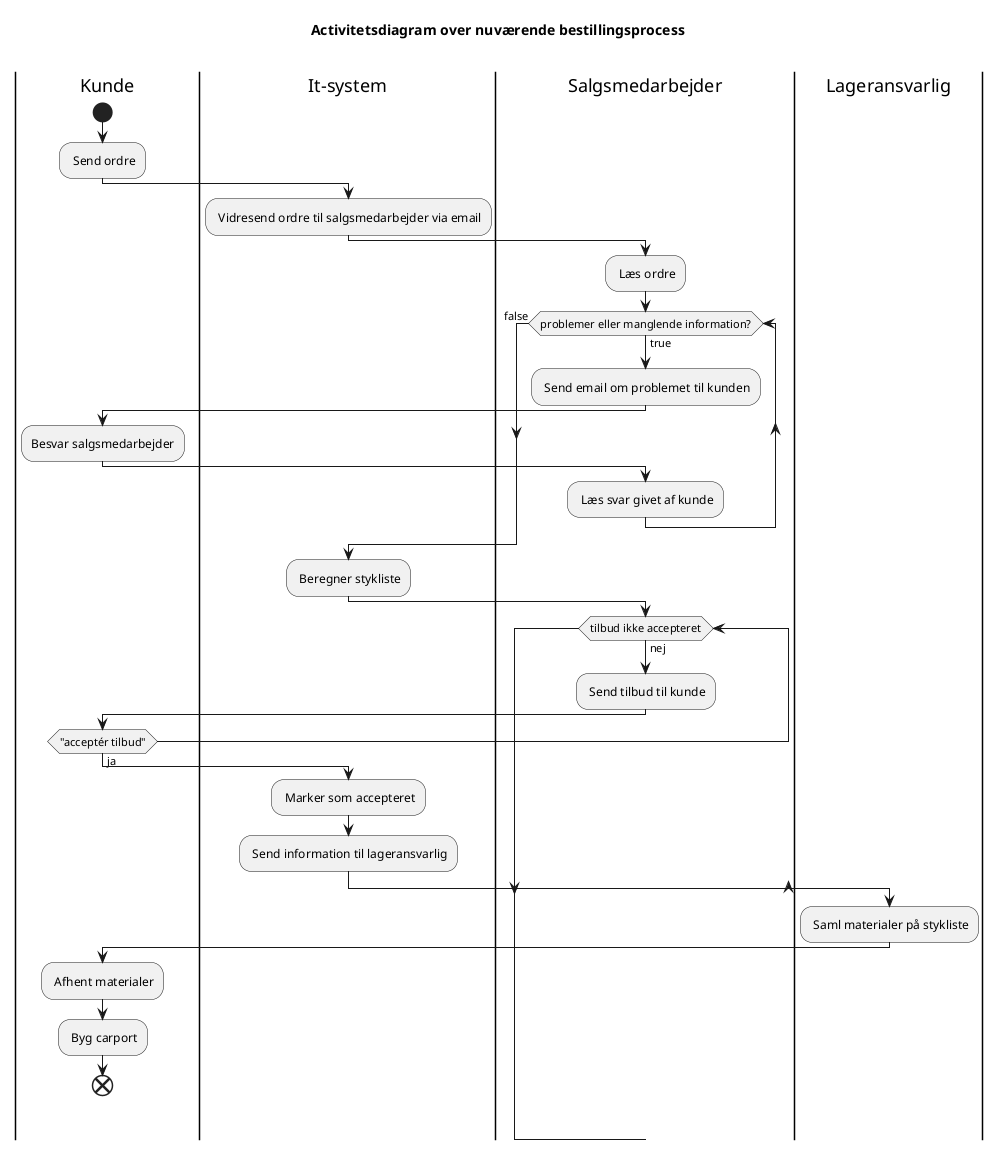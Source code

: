 @startuml

title Activitetsdiagram over nuværende bestillingsprocess \n

|Kunde|
start
: Send ordre;
|It-system|
: Vidresend ordre til salgsmedarbejder via email;
|Salgsmedarbejder|
: Læs ordre;
while (problemer eller manglende information?) is (true)
    : Send email om problemet til kunden;
    |Kunde|
    :Besvar salgsmedarbejder;
    |Salgsmedarbejder|
    : Læs svar givet af kunde;
endwhile (false)
|It-system|
: Beregner stykliste;
|Salgsmedarbejder|
while (tilbud ikke accepteret) is (nej)
: Send tilbud til kunde;
|Kunde|
if ("acceptér tilbud") then (ja)
|It-system|
: Marker som accepteret;
: Send information til lageransvarlig;
|Lageransvarlig|
: Saml materialer på stykliste;
|Kunde|
: Afhent materialer;
: Byg carport;
end
endif
@enduml